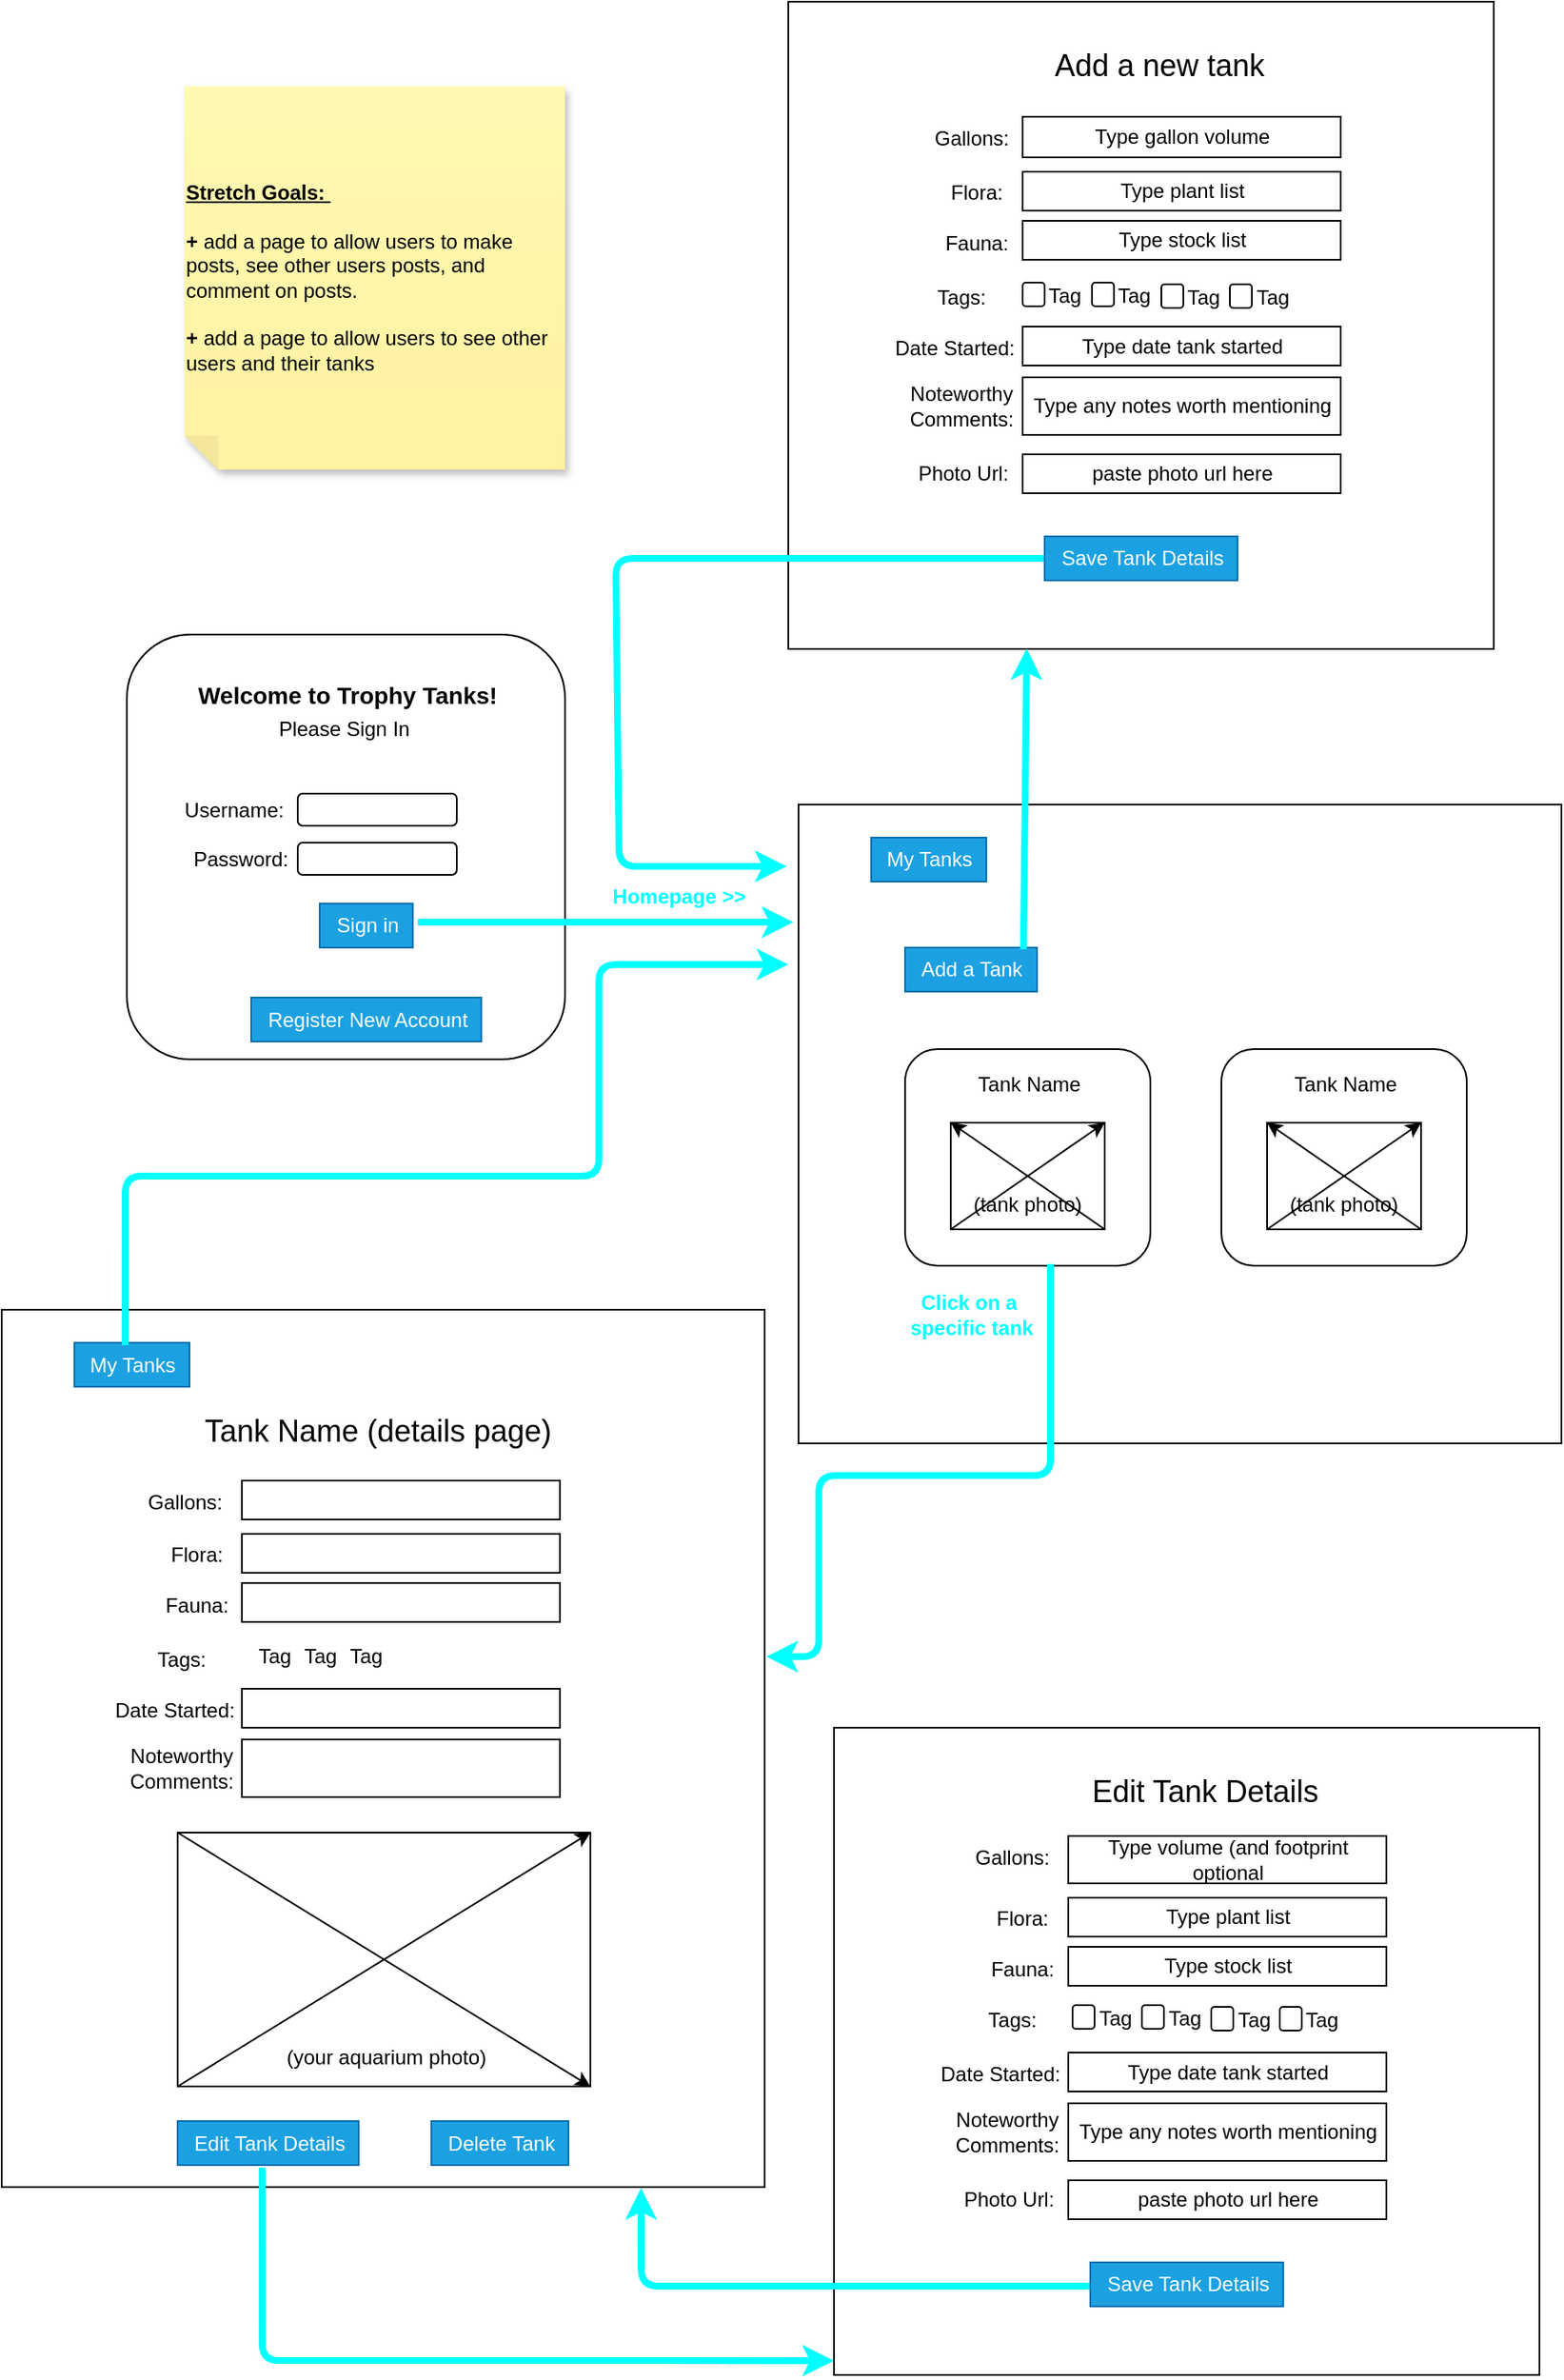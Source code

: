 <mxfile>
    <diagram id="K9KL7mLd6qrgiezUtdxG" name="Page-1">
        <mxGraphModel dx="726" dy="1615" grid="0" gridSize="10" guides="1" tooltips="1" connect="1" arrows="1" fold="1" page="1" pageScale="1" pageWidth="850" pageHeight="1100" background="#ffffff" math="0" shadow="0">
            <root>
                <mxCell id="0"/>
                <mxCell id="1" parent="0"/>
                <mxCell id="2" value="" style="whiteSpace=wrap;html=1;gradientColor=none;fillColor=#FFFFFF;rounded=1;shadow=0;perimeterSpacing=1;strokeColor=#000000;" parent="1" vertex="1">
                    <mxGeometry x="126" y="69" width="259" height="251" as="geometry"/>
                </mxCell>
                <mxCell id="3" value="Sign in" style="text;html=1;align=center;verticalAlign=middle;resizable=0;points=[];autosize=1;strokeColor=#006EAF;fillColor=#1ba1e2;fontColor=#ffffff;" parent="1" vertex="1">
                    <mxGeometry x="240" y="228" width="55" height="26" as="geometry"/>
                </mxCell>
                <mxCell id="4" value="Register New Account" style="text;html=1;align=center;verticalAlign=middle;resizable=0;points=[];autosize=1;strokeColor=#006EAF;fillColor=#1ba1e2;fontColor=#ffffff;" parent="1" vertex="1">
                    <mxGeometry x="199.5" y="283.5" width="136" height="26" as="geometry"/>
                </mxCell>
                <mxCell id="5" value="" style="whiteSpace=wrap;html=1;rounded=1;shadow=0;sketch=0;strokeColor=#000000;fontColor=#000000;fillColor=#FFFFFF;gradientColor=none;" parent="1" vertex="1">
                    <mxGeometry x="227" y="163" width="94" height="19" as="geometry"/>
                </mxCell>
                <mxCell id="6" value="Username:" style="text;html=1;align=center;verticalAlign=middle;resizable=0;points=[];autosize=1;strokeColor=none;fillColor=none;fontColor=#000000;" parent="1" vertex="1">
                    <mxGeometry x="150" y="159.5" width="77" height="26" as="geometry"/>
                </mxCell>
                <mxCell id="7" value="Password:" style="text;html=1;align=center;verticalAlign=middle;resizable=0;points=[];autosize=1;strokeColor=none;fillColor=none;fontColor=#000000;" parent="1" vertex="1">
                    <mxGeometry x="156" y="188.5" width="74" height="26" as="geometry"/>
                </mxCell>
                <mxCell id="8" value="" style="whiteSpace=wrap;html=1;rounded=1;shadow=0;sketch=0;strokeColor=#000000;fontColor=#000000;fillColor=#FFFFFF;gradientColor=none;" parent="1" vertex="1">
                    <mxGeometry x="227" y="192" width="94" height="19" as="geometry"/>
                </mxCell>
                <mxCell id="9" value="&lt;font style=&quot;font-size: 14px;&quot;&gt;&lt;b&gt;Welcome to Trophy Tanks!&lt;/b&gt;&lt;/font&gt;" style="text;html=1;align=center;verticalAlign=middle;resizable=0;points=[];autosize=1;strokeColor=none;fillColor=none;fontColor=#000000;" parent="1" vertex="1">
                    <mxGeometry x="158" y="90.5" width="195" height="29" as="geometry"/>
                </mxCell>
                <mxCell id="10" value="" style="whiteSpace=wrap;html=1;rounded=0;shadow=0;sketch=0;strokeColor=#000000;fontColor=#000000;fillColor=#FFFFFF;gradientColor=none;" parent="1" vertex="1">
                    <mxGeometry x="523" y="169.5" width="451" height="377.5" as="geometry"/>
                </mxCell>
                <mxCell id="11" value="My Tanks" style="text;html=1;align=center;verticalAlign=middle;resizable=0;points=[];autosize=1;strokeColor=#006EAF;fillColor=#1ba1e2;fontColor=#ffffff;" parent="1" vertex="1">
                    <mxGeometry x="566" y="189" width="68" height="26" as="geometry"/>
                </mxCell>
                <mxCell id="33" value="" style="whiteSpace=wrap;html=1;rounded=0;shadow=0;sketch=0;strokeColor=#000000;fontColor=#000000;fillColor=#FFFFFF;gradientColor=none;" parent="1" vertex="1">
                    <mxGeometry x="52" y="468" width="451" height="518.5" as="geometry"/>
                </mxCell>
                <mxCell id="34" value="My Tanks" style="text;html=1;align=center;verticalAlign=middle;resizable=0;points=[];autosize=1;strokeColor=#006EAF;fillColor=#1ba1e2;fontColor=#ffffff;" parent="1" vertex="1">
                    <mxGeometry x="95" y="487.5" width="68" height="26" as="geometry"/>
                </mxCell>
                <mxCell id="37" value="" style="whiteSpace=wrap;html=1;rounded=0;shadow=0;sketch=0;strokeColor=#000000;fontColor=#000000;fillColor=#FFFFFF;gradientColor=none;" parent="1" vertex="1">
                    <mxGeometry x="156" y="777" width="244" height="150" as="geometry"/>
                </mxCell>
                <mxCell id="38" value="" style="edgeStyle=none;orthogonalLoop=1;jettySize=auto;html=1;fontColor=#000000;exitX=0;exitY=0;exitDx=0;exitDy=0;entryX=1;entryY=1;entryDx=0;entryDy=0;" parent="1" source="37" target="37" edge="1">
                    <mxGeometry width="80" relative="1" as="geometry">
                        <mxPoint x="58" y="837" as="sourcePoint"/>
                        <mxPoint x="138" y="837" as="targetPoint"/>
                        <Array as="points"/>
                    </mxGeometry>
                </mxCell>
                <mxCell id="39" value="" style="edgeStyle=none;orthogonalLoop=1;jettySize=auto;html=1;fontColor=#000000;entryX=1;entryY=0;entryDx=0;entryDy=0;exitX=0;exitY=1;exitDx=0;exitDy=0;" parent="1" source="37" target="37" edge="1">
                    <mxGeometry width="80" relative="1" as="geometry">
                        <mxPoint x="58" y="837" as="sourcePoint"/>
                        <mxPoint x="138" y="837" as="targetPoint"/>
                        <Array as="points"/>
                    </mxGeometry>
                </mxCell>
                <mxCell id="40" value="(your aquarium photo)" style="text;html=1;align=center;verticalAlign=middle;resizable=0;points=[];autosize=1;strokeColor=none;fillColor=none;fontColor=#000000;" parent="1" vertex="1">
                    <mxGeometry x="210.5" y="897" width="136" height="26" as="geometry"/>
                </mxCell>
                <mxCell id="41" value="Edit Tank Details" style="text;html=1;align=center;verticalAlign=middle;resizable=0;points=[];autosize=1;strokeColor=#006EAF;fillColor=#1ba1e2;fontColor=#ffffff;" parent="1" vertex="1">
                    <mxGeometry x="156" y="947.5" width="107" height="26" as="geometry"/>
                </mxCell>
                <mxCell id="42" value="Flora:" style="text;html=1;align=center;verticalAlign=middle;resizable=0;points=[];autosize=1;strokeColor=none;fillColor=none;fontColor=#000000;" parent="1" vertex="1">
                    <mxGeometry x="142" y="600" width="49" height="26" as="geometry"/>
                </mxCell>
                <mxCell id="43" value="Fauna:" style="text;html=1;align=center;verticalAlign=middle;resizable=0;points=[];autosize=1;strokeColor=none;fillColor=none;fontColor=#000000;" parent="1" vertex="1">
                    <mxGeometry x="139" y="629.5" width="55" height="26" as="geometry"/>
                </mxCell>
                <mxCell id="44" value="" style="whiteSpace=wrap;html=1;rounded=0;shadow=0;sketch=0;strokeColor=#000000;fontColor=#000000;fillColor=#FFFFFF;gradientColor=none;" parent="1" vertex="1">
                    <mxGeometry x="194" y="600.5" width="188" height="23" as="geometry"/>
                </mxCell>
                <mxCell id="45" value="" style="whiteSpace=wrap;html=1;rounded=0;shadow=0;sketch=0;strokeColor=#000000;fontColor=#000000;fillColor=#FFFFFF;gradientColor=none;" parent="1" vertex="1">
                    <mxGeometry x="194" y="629.5" width="188" height="23" as="geometry"/>
                </mxCell>
                <mxCell id="46" value="Tags:" style="text;html=1;align=center;verticalAlign=middle;resizable=0;points=[];autosize=1;strokeColor=none;fillColor=none;fontColor=#000000;" parent="1" vertex="1">
                    <mxGeometry x="134" y="662" width="47" height="26" as="geometry"/>
                </mxCell>
                <mxCell id="48" value="Date Started:" style="text;html=1;align=center;verticalAlign=middle;resizable=0;points=[];autosize=1;strokeColor=none;fillColor=none;fontColor=#000000;" parent="1" vertex="1">
                    <mxGeometry x="109" y="692" width="89" height="26" as="geometry"/>
                </mxCell>
                <mxCell id="49" value="" style="whiteSpace=wrap;html=1;rounded=0;shadow=0;sketch=0;strokeColor=#000000;fontColor=#000000;fillColor=#FFFFFF;gradientColor=none;" parent="1" vertex="1">
                    <mxGeometry x="194" y="692" width="188" height="23" as="geometry"/>
                </mxCell>
                <mxCell id="50" value="Noteworthy&lt;br&gt;Comments:" style="text;html=1;align=center;verticalAlign=middle;resizable=0;points=[];autosize=1;strokeColor=none;fillColor=none;fontColor=#000000;" parent="1" vertex="1">
                    <mxGeometry x="118" y="718" width="79" height="41" as="geometry"/>
                </mxCell>
                <mxCell id="51" value="" style="whiteSpace=wrap;html=1;rounded=0;shadow=0;sketch=0;strokeColor=#000000;fontColor=#000000;fillColor=#FFFFFF;gradientColor=none;" parent="1" vertex="1">
                    <mxGeometry x="194" y="722" width="188" height="34" as="geometry"/>
                </mxCell>
                <mxCell id="53" value="" style="whiteSpace=wrap;html=1;rounded=1;shadow=0;sketch=0;strokeColor=#000000;fontColor=#000000;fillColor=#FFFFFF;gradientColor=none;" parent="1" vertex="1">
                    <mxGeometry x="586" y="314" width="145" height="128" as="geometry"/>
                </mxCell>
                <mxCell id="54" value="" style="whiteSpace=wrap;html=1;rounded=0;shadow=0;sketch=0;strokeColor=#000000;fontColor=#000000;fillColor=#FFFFFF;gradientColor=none;" parent="1" vertex="1">
                    <mxGeometry x="613" y="357.5" width="91" height="63" as="geometry"/>
                </mxCell>
                <mxCell id="55" value="Tank Name" style="text;html=1;align=center;verticalAlign=middle;resizable=0;points=[];autosize=1;strokeColor=none;fillColor=none;fontColor=#000000;" parent="1" vertex="1">
                    <mxGeometry x="619" y="322" width="79" height="26" as="geometry"/>
                </mxCell>
                <mxCell id="56" value="" style="edgeStyle=none;orthogonalLoop=1;jettySize=auto;html=1;fontColor=#000000;exitX=0;exitY=1;exitDx=0;exitDy=0;entryX=1;entryY=0;entryDx=0;entryDy=0;" parent="1" source="54" target="54" edge="1">
                    <mxGeometry width="80" relative="1" as="geometry">
                        <mxPoint x="574" y="339" as="sourcePoint"/>
                        <mxPoint x="654" y="339" as="targetPoint"/>
                        <Array as="points"/>
                    </mxGeometry>
                </mxCell>
                <mxCell id="57" value="" style="edgeStyle=none;orthogonalLoop=1;jettySize=auto;html=1;fontColor=#000000;exitX=1;exitY=1;exitDx=0;exitDy=0;entryX=0;entryY=0;entryDx=0;entryDy=0;" parent="1" source="54" target="54" edge="1">
                    <mxGeometry width="80" relative="1" as="geometry">
                        <mxPoint x="574" y="339" as="sourcePoint"/>
                        <mxPoint x="654" y="339" as="targetPoint"/>
                        <Array as="points"/>
                    </mxGeometry>
                </mxCell>
                <mxCell id="58" value="(tank photo)" style="text;strokeColor=none;align=center;fillColor=none;html=1;verticalAlign=middle;whiteSpace=wrap;rounded=0;shadow=0;sketch=0;fontColor=#000000;" parent="1" vertex="1">
                    <mxGeometry x="621" y="390.5" width="75" height="30" as="geometry"/>
                </mxCell>
                <mxCell id="59" value="" style="whiteSpace=wrap;html=1;rounded=1;shadow=0;sketch=0;strokeColor=#000000;fontColor=#000000;fillColor=#FFFFFF;gradientColor=none;" parent="1" vertex="1">
                    <mxGeometry x="773" y="314" width="145" height="128" as="geometry"/>
                </mxCell>
                <mxCell id="60" value="" style="whiteSpace=wrap;html=1;rounded=0;shadow=0;sketch=0;strokeColor=#000000;fontColor=#000000;fillColor=#FFFFFF;gradientColor=none;" parent="1" vertex="1">
                    <mxGeometry x="800" y="357.5" width="91" height="63" as="geometry"/>
                </mxCell>
                <mxCell id="61" value="Tank Name" style="text;html=1;align=center;verticalAlign=middle;resizable=0;points=[];autosize=1;strokeColor=none;fillColor=none;fontColor=#000000;" parent="1" vertex="1">
                    <mxGeometry x="806" y="322" width="79" height="26" as="geometry"/>
                </mxCell>
                <mxCell id="62" value="" style="edgeStyle=none;orthogonalLoop=1;jettySize=auto;html=1;fontColor=#000000;exitX=0;exitY=1;exitDx=0;exitDy=0;entryX=1;entryY=0;entryDx=0;entryDy=0;" parent="1" source="60" target="60" edge="1">
                    <mxGeometry width="80" relative="1" as="geometry">
                        <mxPoint x="761" y="339" as="sourcePoint"/>
                        <mxPoint x="841" y="339" as="targetPoint"/>
                        <Array as="points"/>
                    </mxGeometry>
                </mxCell>
                <mxCell id="63" value="" style="edgeStyle=none;orthogonalLoop=1;jettySize=auto;html=1;fontColor=#000000;exitX=1;exitY=1;exitDx=0;exitDy=0;entryX=0;entryY=0;entryDx=0;entryDy=0;" parent="1" source="60" target="60" edge="1">
                    <mxGeometry width="80" relative="1" as="geometry">
                        <mxPoint x="761" y="339" as="sourcePoint"/>
                        <mxPoint x="841" y="339" as="targetPoint"/>
                        <Array as="points"/>
                    </mxGeometry>
                </mxCell>
                <mxCell id="64" value="(tank photo)" style="text;strokeColor=none;align=center;fillColor=none;html=1;verticalAlign=middle;whiteSpace=wrap;rounded=0;shadow=0;sketch=0;fontColor=#000000;" parent="1" vertex="1">
                    <mxGeometry x="808" y="390.5" width="75" height="30" as="geometry"/>
                </mxCell>
                <mxCell id="65" value="&lt;font style=&quot;font-size: 12px;&quot;&gt;Please Sign In&lt;/font&gt;" style="text;html=1;align=center;verticalAlign=middle;resizable=0;points=[];autosize=1;strokeColor=none;fillColor=none;fontSize=14;fontColor=#000000;" parent="1" vertex="1">
                    <mxGeometry x="206" y="109.5" width="95" height="29" as="geometry"/>
                </mxCell>
                <mxCell id="67" value="" style="edgeStyle=none;orthogonalLoop=1;jettySize=auto;html=1;fontSize=12;fontColor=#000000;exitX=1.055;exitY=0.423;exitDx=0;exitDy=0;exitPerimeter=0;strokeWidth=4;fillColor=#b0e3e6;strokeColor=#00FFFF;" parent="1" source="3" edge="1">
                    <mxGeometry width="80" relative="1" as="geometry">
                        <mxPoint x="435" y="351" as="sourcePoint"/>
                        <mxPoint x="520" y="239" as="targetPoint"/>
                        <Array as="points"/>
                    </mxGeometry>
                </mxCell>
                <mxCell id="68" value="&lt;font color=&quot;#00ffff&quot;&gt;&lt;b&gt;Homepage &amp;gt;&amp;gt;&lt;/b&gt;&lt;/font&gt;" style="text;html=1;align=center;verticalAlign=middle;resizable=0;points=[];autosize=1;strokeColor=none;fillColor=none;fontSize=12;fontColor=#000000;" parent="1" vertex="1">
                    <mxGeometry x="403" y="211" width="97" height="26" as="geometry"/>
                </mxCell>
                <mxCell id="69" value="" style="edgeStyle=none;orthogonalLoop=1;jettySize=auto;html=1;strokeColor=#00FFFF;strokeWidth=4;fontSize=12;fontColor=#00FFFF;exitX=0.593;exitY=0.992;exitDx=0;exitDy=0;exitPerimeter=0;" parent="1" source="53" edge="1">
                    <mxGeometry width="80" relative="1" as="geometry">
                        <mxPoint x="435" y="493" as="sourcePoint"/>
                        <mxPoint x="504" y="673" as="targetPoint"/>
                        <Array as="points">
                            <mxPoint x="672" y="566"/>
                            <mxPoint x="535" y="566"/>
                            <mxPoint x="535" y="673"/>
                        </Array>
                    </mxGeometry>
                </mxCell>
                <mxCell id="70" value="&lt;b&gt;Click on a&amp;nbsp;&lt;br&gt;specific tank&lt;/b&gt;" style="text;html=1;align=center;verticalAlign=middle;resizable=0;points=[];autosize=1;strokeColor=none;fillColor=none;fontSize=12;fontColor=#00FFFF;" parent="1" vertex="1">
                    <mxGeometry x="579" y="450" width="91" height="41" as="geometry"/>
                </mxCell>
                <mxCell id="71" value="Delete Tank" style="text;html=1;align=center;verticalAlign=middle;resizable=0;points=[];autosize=1;strokeColor=#006EAF;fillColor=#1ba1e2;fontColor=#ffffff;" parent="1" vertex="1">
                    <mxGeometry x="306" y="947.5" width="81" height="26" as="geometry"/>
                </mxCell>
                <mxCell id="72" value="Add a Tank" style="text;html=1;align=center;verticalAlign=middle;resizable=0;points=[];autosize=1;strokeColor=#006EAF;fillColor=#1ba1e2;fontColor=#ffffff;" parent="1" vertex="1">
                    <mxGeometry x="586" y="254" width="78" height="26" as="geometry"/>
                </mxCell>
                <mxCell id="73" value="" style="edgeStyle=none;orthogonalLoop=1;jettySize=auto;html=1;strokeColor=#00FFFF;strokeWidth=4;fontSize=12;fontColor=#00FFFF;exitX=0.441;exitY=0.058;exitDx=0;exitDy=0;exitPerimeter=0;" parent="1" source="34" edge="1">
                    <mxGeometry width="80" relative="1" as="geometry">
                        <mxPoint x="435" y="574" as="sourcePoint"/>
                        <mxPoint x="517" y="264" as="targetPoint"/>
                        <Array as="points">
                            <mxPoint x="125" y="389"/>
                            <mxPoint x="405" y="389"/>
                            <mxPoint x="405" y="264"/>
                        </Array>
                    </mxGeometry>
                </mxCell>
                <mxCell id="74" value="" style="whiteSpace=wrap;html=1;rounded=0;shadow=0;sketch=0;strokeColor=#000000;fontColor=#000000;fillColor=#FFFFFF;gradientColor=none;" parent="1" vertex="1">
                    <mxGeometry x="517" y="-305" width="417" height="382.5" as="geometry"/>
                </mxCell>
                <mxCell id="82" value="Save Tank Details" style="text;html=1;align=center;verticalAlign=middle;resizable=0;points=[];autosize=1;strokeColor=#006EAF;fillColor=#1ba1e2;fontColor=#ffffff;" parent="1" vertex="1">
                    <mxGeometry x="668.5" y="11" width="114" height="26" as="geometry"/>
                </mxCell>
                <mxCell id="94" value="&lt;font style=&quot;font-size: 18px;&quot;&gt;Add a new tank&lt;/font&gt;" style="text;html=1;align=center;verticalAlign=middle;resizable=0;points=[];autosize=1;strokeColor=none;fillColor=none;fontSize=14;fontColor=#000000;" parent="1" vertex="1">
                    <mxGeometry x="664.5" y="-284" width="142" height="34" as="geometry"/>
                </mxCell>
                <mxCell id="95" value="" style="whiteSpace=wrap;html=1;rounded=0;shadow=0;sketch=0;strokeColor=#000000;fontColor=#000000;fillColor=#FFFFFF;gradientColor=none;" parent="1" vertex="1">
                    <mxGeometry x="194" y="569" width="188" height="23" as="geometry"/>
                </mxCell>
                <mxCell id="96" value="Gallons:" style="text;html=1;align=center;verticalAlign=middle;resizable=0;points=[];autosize=1;strokeColor=none;fillColor=none;fontColor=#000000;" parent="1" vertex="1">
                    <mxGeometry x="129" y="569" width="62" height="26" as="geometry"/>
                </mxCell>
                <mxCell id="97" value="Flora:" style="text;html=1;align=center;verticalAlign=middle;resizable=0;points=[];autosize=1;strokeColor=none;fillColor=none;fontColor=#000000;" parent="1" vertex="1">
                    <mxGeometry x="603.5" y="-205" width="49" height="26" as="geometry"/>
                </mxCell>
                <mxCell id="98" value="Fauna:" style="text;html=1;align=center;verticalAlign=middle;resizable=0;points=[];autosize=1;strokeColor=none;fillColor=none;fontColor=#000000;" parent="1" vertex="1">
                    <mxGeometry x="600.5" y="-175.5" width="55" height="26" as="geometry"/>
                </mxCell>
                <mxCell id="99" value="Type plant list" style="whiteSpace=wrap;html=1;rounded=0;shadow=0;sketch=0;strokeColor=#000000;fontColor=#000000;fillColor=#FFFFFF;gradientColor=none;" parent="1" vertex="1">
                    <mxGeometry x="655.5" y="-204.5" width="188" height="23" as="geometry"/>
                </mxCell>
                <mxCell id="100" value="Type stock list" style="whiteSpace=wrap;html=1;rounded=0;shadow=0;sketch=0;strokeColor=#000000;fontColor=#000000;fillColor=#FFFFFF;gradientColor=none;" parent="1" vertex="1">
                    <mxGeometry x="655.5" y="-175.5" width="188" height="23" as="geometry"/>
                </mxCell>
                <mxCell id="101" value="Tags:" style="text;html=1;align=center;verticalAlign=middle;resizable=0;points=[];autosize=1;strokeColor=none;fillColor=none;fontColor=#000000;" parent="1" vertex="1">
                    <mxGeometry x="595.5" y="-143" width="47" height="26" as="geometry"/>
                </mxCell>
                <mxCell id="103" value="Date Started:" style="text;html=1;align=center;verticalAlign=middle;resizable=0;points=[];autosize=1;strokeColor=none;fillColor=none;fontColor=#000000;" parent="1" vertex="1">
                    <mxGeometry x="570.5" y="-113" width="89" height="26" as="geometry"/>
                </mxCell>
                <mxCell id="104" value="Type date tank started" style="whiteSpace=wrap;html=1;rounded=0;shadow=0;sketch=0;strokeColor=#000000;fontColor=#000000;fillColor=#FFFFFF;gradientColor=none;" parent="1" vertex="1">
                    <mxGeometry x="655.5" y="-113" width="188" height="23" as="geometry"/>
                </mxCell>
                <mxCell id="105" value="Noteworthy&lt;br&gt;Comments:" style="text;html=1;align=center;verticalAlign=middle;resizable=0;points=[];autosize=1;strokeColor=none;fillColor=none;fontColor=#000000;" parent="1" vertex="1">
                    <mxGeometry x="579.5" y="-87" width="79" height="41" as="geometry"/>
                </mxCell>
                <mxCell id="106" value="Type any notes worth mentioning" style="whiteSpace=wrap;html=1;rounded=0;shadow=0;sketch=0;strokeColor=#000000;fontColor=#000000;fillColor=#FFFFFF;gradientColor=none;" parent="1" vertex="1">
                    <mxGeometry x="655.5" y="-83" width="188" height="34" as="geometry"/>
                </mxCell>
                <mxCell id="107" value="Type gallon volume" style="whiteSpace=wrap;html=1;rounded=0;shadow=0;sketch=0;strokeColor=#000000;fontColor=#000000;fillColor=#FFFFFF;gradientColor=none;" parent="1" vertex="1">
                    <mxGeometry x="655.5" y="-237" width="188" height="24" as="geometry"/>
                </mxCell>
                <mxCell id="108" value="Gallons:" style="text;html=1;align=center;verticalAlign=middle;resizable=0;points=[];autosize=1;strokeColor=none;fillColor=none;fontColor=#000000;" parent="1" vertex="1">
                    <mxGeometry x="593.5" y="-237" width="62" height="26" as="geometry"/>
                </mxCell>
                <mxCell id="109" value="Photo Url:" style="text;html=1;align=center;verticalAlign=middle;resizable=0;points=[];autosize=1;strokeColor=none;fillColor=none;fontColor=#000000;" parent="1" vertex="1">
                    <mxGeometry x="584.5" y="-39" width="71" height="26" as="geometry"/>
                </mxCell>
                <mxCell id="110" value="paste photo url here" style="whiteSpace=wrap;html=1;rounded=0;shadow=0;sketch=0;strokeColor=#000000;fontColor=#000000;fillColor=#FFFFFF;gradientColor=none;" parent="1" vertex="1">
                    <mxGeometry x="655.5" y="-37.5" width="188" height="23" as="geometry"/>
                </mxCell>
                <mxCell id="111" value="" style="edgeStyle=none;orthogonalLoop=1;jettySize=auto;html=1;strokeColor=#00FFFF;strokeWidth=4;fontSize=18;fontColor=#00FFFF;exitX=0.897;exitY=0.038;exitDx=0;exitDy=0;exitPerimeter=0;entryX=0.338;entryY=0.999;entryDx=0;entryDy=0;entryPerimeter=0;" parent="1" source="72" target="74" edge="1">
                    <mxGeometry width="80" relative="1" as="geometry">
                        <mxPoint x="571" y="131" as="sourcePoint"/>
                        <mxPoint x="651" y="131" as="targetPoint"/>
                        <Array as="points"/>
                    </mxGeometry>
                </mxCell>
                <mxCell id="112" value="" style="edgeStyle=none;orthogonalLoop=1;jettySize=auto;html=1;strokeColor=#00FFFF;strokeWidth=4;fontSize=18;fontColor=#00FFFF;exitX=-0.004;exitY=0.5;exitDx=0;exitDy=0;exitPerimeter=0;" parent="1" source="82" edge="1">
                    <mxGeometry width="80" relative="1" as="geometry">
                        <mxPoint x="571" y="131" as="sourcePoint"/>
                        <mxPoint x="516" y="206" as="targetPoint"/>
                        <Array as="points">
                            <mxPoint x="415" y="24"/>
                            <mxPoint x="417" y="206"/>
                        </Array>
                    </mxGeometry>
                </mxCell>
                <mxCell id="113" value="" style="whiteSpace=wrap;html=1;rounded=0;shadow=0;sketch=0;strokeColor=#000000;fontColor=#000000;fillColor=#FFFFFF;gradientColor=none;" parent="1" vertex="1">
                    <mxGeometry x="544" y="715" width="417" height="382.5" as="geometry"/>
                </mxCell>
                <mxCell id="114" value="Save Tank Details" style="text;html=1;align=center;verticalAlign=middle;resizable=0;points=[];autosize=1;strokeColor=#006EAF;fillColor=#1ba1e2;fontColor=#ffffff;" parent="1" vertex="1">
                    <mxGeometry x="695.5" y="1031" width="114" height="26" as="geometry"/>
                </mxCell>
                <mxCell id="115" value="&lt;font style=&quot;font-size: 18px;&quot;&gt;Edit Tank Details&lt;/font&gt;" style="text;html=1;align=center;verticalAlign=middle;resizable=0;points=[];autosize=1;strokeColor=none;fillColor=none;fontSize=14;fontColor=#000000;" parent="1" vertex="1">
                    <mxGeometry x="686.5" y="736" width="152" height="34" as="geometry"/>
                </mxCell>
                <mxCell id="116" value="Flora:" style="text;html=1;align=center;verticalAlign=middle;resizable=0;points=[];autosize=1;strokeColor=none;fillColor=none;fontColor=#000000;" parent="1" vertex="1">
                    <mxGeometry x="630.5" y="815" width="49" height="26" as="geometry"/>
                </mxCell>
                <mxCell id="117" value="Fauna:" style="text;html=1;align=center;verticalAlign=middle;resizable=0;points=[];autosize=1;strokeColor=none;fillColor=none;fontColor=#000000;" parent="1" vertex="1">
                    <mxGeometry x="627.5" y="844.5" width="55" height="26" as="geometry"/>
                </mxCell>
                <mxCell id="118" value="Type plant list" style="whiteSpace=wrap;html=1;rounded=0;shadow=0;sketch=0;strokeColor=#000000;fontColor=#000000;fillColor=#FFFFFF;gradientColor=none;" parent="1" vertex="1">
                    <mxGeometry x="682.5" y="815.5" width="188" height="23" as="geometry"/>
                </mxCell>
                <mxCell id="119" value="Type stock list" style="whiteSpace=wrap;html=1;rounded=0;shadow=0;sketch=0;strokeColor=#000000;fontColor=#000000;fillColor=#FFFFFF;gradientColor=none;" parent="1" vertex="1">
                    <mxGeometry x="682.5" y="844.5" width="188" height="23" as="geometry"/>
                </mxCell>
                <mxCell id="122" value="Date Started:" style="text;html=1;align=center;verticalAlign=middle;resizable=0;points=[];autosize=1;strokeColor=none;fillColor=none;fontColor=#000000;" parent="1" vertex="1">
                    <mxGeometry x="597.5" y="907" width="89" height="26" as="geometry"/>
                </mxCell>
                <mxCell id="123" value="Type date tank started" style="whiteSpace=wrap;html=1;rounded=0;shadow=0;sketch=0;strokeColor=#000000;fontColor=#000000;fillColor=#FFFFFF;gradientColor=none;" parent="1" vertex="1">
                    <mxGeometry x="682.5" y="907" width="188" height="23" as="geometry"/>
                </mxCell>
                <mxCell id="124" value="Noteworthy&lt;br&gt;Comments:" style="text;html=1;align=center;verticalAlign=middle;resizable=0;points=[];autosize=1;strokeColor=none;fillColor=none;fontColor=#000000;" parent="1" vertex="1">
                    <mxGeometry x="606.5" y="933" width="79" height="41" as="geometry"/>
                </mxCell>
                <mxCell id="125" value="Type any notes worth mentioning" style="whiteSpace=wrap;html=1;rounded=0;shadow=0;sketch=0;strokeColor=#000000;fontColor=#000000;fillColor=#FFFFFF;gradientColor=none;" parent="1" vertex="1">
                    <mxGeometry x="682.5" y="937" width="188" height="34" as="geometry"/>
                </mxCell>
                <mxCell id="126" value="Type volume (and footprint optional" style="whiteSpace=wrap;html=1;rounded=0;shadow=0;sketch=0;strokeColor=#000000;fontColor=#000000;fillColor=#FFFFFF;gradientColor=none;" parent="1" vertex="1">
                    <mxGeometry x="682.5" y="779" width="188" height="28" as="geometry"/>
                </mxCell>
                <mxCell id="127" value="Gallons:" style="text;html=1;align=center;verticalAlign=middle;resizable=0;points=[];autosize=1;strokeColor=none;fillColor=none;fontColor=#000000;" parent="1" vertex="1">
                    <mxGeometry x="617.5" y="779" width="62" height="26" as="geometry"/>
                </mxCell>
                <mxCell id="128" value="Photo Url:" style="text;html=1;align=center;verticalAlign=middle;resizable=0;points=[];autosize=1;strokeColor=none;fillColor=none;fontColor=#000000;" parent="1" vertex="1">
                    <mxGeometry x="611.5" y="981" width="71" height="26" as="geometry"/>
                </mxCell>
                <mxCell id="129" value="paste photo url here" style="whiteSpace=wrap;html=1;rounded=0;shadow=0;sketch=0;strokeColor=#000000;fontColor=#000000;fillColor=#FFFFFF;gradientColor=none;" parent="1" vertex="1">
                    <mxGeometry x="682.5" y="982.5" width="188" height="23" as="geometry"/>
                </mxCell>
                <mxCell id="130" value="&lt;font style=&quot;font-size: 18px;&quot;&gt;Tank Name (details page)&lt;/font&gt;" style="text;html=1;align=center;verticalAlign=middle;resizable=0;points=[];autosize=1;strokeColor=none;fillColor=none;fontSize=14;fontColor=#000000;" parent="1" vertex="1">
                    <mxGeometry x="162.5" y="523" width="223" height="34" as="geometry"/>
                </mxCell>
                <mxCell id="133" value="" style="edgeStyle=none;orthogonalLoop=1;jettySize=auto;html=1;strokeColor=#00FFFF;strokeWidth=4;fontSize=18;fontColor=#00FFFF;exitX=0.467;exitY=1.058;exitDx=0;exitDy=0;exitPerimeter=0;entryX=0;entryY=0.978;entryDx=0;entryDy=0;entryPerimeter=0;" parent="1" source="41" target="113" edge="1">
                    <mxGeometry width="80" relative="1" as="geometry">
                        <mxPoint x="570" y="909" as="sourcePoint"/>
                        <mxPoint x="650" y="909" as="targetPoint"/>
                        <Array as="points">
                            <mxPoint x="206" y="1089"/>
                        </Array>
                    </mxGeometry>
                </mxCell>
                <mxCell id="134" value="" style="edgeStyle=none;orthogonalLoop=1;jettySize=auto;html=1;strokeColor=#00FFFF;strokeWidth=4;fontSize=18;fontColor=#00FFFF;entryX=0.838;entryY=1.001;entryDx=0;entryDy=0;entryPerimeter=0;exitX=-0.004;exitY=0.538;exitDx=0;exitDy=0;exitPerimeter=0;" parent="1" source="114" target="33" edge="1">
                    <mxGeometry width="80" relative="1" as="geometry">
                        <mxPoint x="513" y="1028" as="sourcePoint"/>
                        <mxPoint x="650" y="909" as="targetPoint"/>
                        <Array as="points">
                            <mxPoint x="430" y="1045"/>
                        </Array>
                    </mxGeometry>
                </mxCell>
                <mxCell id="189" value="&lt;div style=&quot;text-align: left;&quot;&gt;&lt;span style=&quot;background-color: initial;&quot;&gt;&lt;b&gt;&lt;u&gt;Stretch Goals:&amp;nbsp;&lt;/u&gt;&lt;/b&gt;&lt;/span&gt;&lt;/div&gt;&lt;div style=&quot;text-align: left;&quot;&gt;&lt;span style=&quot;background-color: initial;&quot;&gt;&lt;br&gt;&lt;/span&gt;&lt;/div&gt;&lt;div style=&quot;text-align: left;&quot;&gt;&lt;span style=&quot;background-color: initial;&quot;&gt;&lt;b&gt;+&lt;/b&gt; add a page to allow users to make posts, see other users posts, and comment on posts.&lt;/span&gt;&lt;/div&gt;&lt;div style=&quot;text-align: left;&quot;&gt;&lt;span style=&quot;background-color: initial;&quot;&gt;&lt;br&gt;&lt;/span&gt;&lt;/div&gt;&lt;div style=&quot;text-align: left;&quot;&gt;&lt;b&gt;+&lt;/b&gt;&amp;nbsp;add a page to allow users to see other users and their tanks&lt;span style=&quot;background-color: initial;&quot;&gt;&lt;br&gt;&lt;/span&gt;&lt;/div&gt;" style="shape=note;whiteSpace=wrap;html=1;backgroundOutline=1;fontColor=#000000;darkOpacity=0.05;fillColor=#FFF9B2;strokeColor=none;fillStyle=solid;direction=west;gradientDirection=north;gradientColor=#FFF2A1;shadow=1;size=20;pointerEvents=1;" vertex="1" parent="1">
                    <mxGeometry x="160" y="-255" width="225" height="226.5" as="geometry"/>
                </mxCell>
                <mxCell id="190" value="" style="whiteSpace=wrap;html=1;fillColor=#FFFFFF;rounded=1;strokeColor=#000000;" vertex="1" parent="1">
                    <mxGeometry x="696.5" y="-139" width="13" height="14" as="geometry"/>
                </mxCell>
                <mxCell id="192" value="&lt;font color=&quot;#000000&quot;&gt;Tag&lt;/font&gt;" style="text;html=1;align=center;verticalAlign=middle;resizable=0;points=[];autosize=1;strokeColor=none;fillColor=none;" vertex="1" parent="1">
                    <mxGeometry x="702.5" y="-144" width="37" height="26" as="geometry"/>
                </mxCell>
                <mxCell id="194" value="" style="whiteSpace=wrap;html=1;fillColor=#FFFFFF;rounded=1;strokeColor=#000000;" vertex="1" parent="1">
                    <mxGeometry x="737.5" y="-138" width="13" height="14" as="geometry"/>
                </mxCell>
                <mxCell id="195" value="&lt;font color=&quot;#000000&quot;&gt;Tag&lt;/font&gt;" style="text;html=1;align=center;verticalAlign=middle;resizable=0;points=[];autosize=1;strokeColor=none;fillColor=none;" vertex="1" parent="1">
                    <mxGeometry x="743.5" y="-143" width="37" height="26" as="geometry"/>
                </mxCell>
                <mxCell id="198" value="" style="whiteSpace=wrap;html=1;fillColor=#FFFFFF;rounded=1;strokeColor=#000000;" vertex="1" parent="1">
                    <mxGeometry x="655.5" y="-139" width="13" height="14" as="geometry"/>
                </mxCell>
                <mxCell id="199" value="&lt;font color=&quot;#000000&quot;&gt;Tag&lt;/font&gt;" style="text;html=1;align=center;verticalAlign=middle;resizable=0;points=[];autosize=1;strokeColor=none;fillColor=none;" vertex="1" parent="1">
                    <mxGeometry x="661.5" y="-144" width="37" height="26" as="geometry"/>
                </mxCell>
                <mxCell id="200" value="" style="whiteSpace=wrap;html=1;fillColor=#FFFFFF;rounded=1;strokeColor=#000000;" vertex="1" parent="1">
                    <mxGeometry x="778" y="-138" width="13" height="14" as="geometry"/>
                </mxCell>
                <mxCell id="201" value="&lt;font color=&quot;#000000&quot;&gt;Tag&lt;/font&gt;" style="text;html=1;align=center;verticalAlign=middle;resizable=0;points=[];autosize=1;strokeColor=none;fillColor=none;" vertex="1" parent="1">
                    <mxGeometry x="784" y="-143" width="37" height="26" as="geometry"/>
                </mxCell>
                <mxCell id="202" value="Tags:" style="text;html=1;align=center;verticalAlign=middle;resizable=0;points=[];autosize=1;strokeColor=none;fillColor=none;fontColor=#000000;" vertex="1" parent="1">
                    <mxGeometry x="625" y="875" width="47" height="26" as="geometry"/>
                </mxCell>
                <mxCell id="203" value="" style="whiteSpace=wrap;html=1;fillColor=#FFFFFF;rounded=1;strokeColor=#000000;" vertex="1" parent="1">
                    <mxGeometry x="726" y="879" width="13" height="14" as="geometry"/>
                </mxCell>
                <mxCell id="204" value="&lt;font color=&quot;#000000&quot;&gt;Tag&lt;/font&gt;" style="text;html=1;align=center;verticalAlign=middle;resizable=0;points=[];autosize=1;strokeColor=none;fillColor=none;" vertex="1" parent="1">
                    <mxGeometry x="732" y="874" width="37" height="26" as="geometry"/>
                </mxCell>
                <mxCell id="205" value="" style="whiteSpace=wrap;html=1;fillColor=#FFFFFF;rounded=1;strokeColor=#000000;" vertex="1" parent="1">
                    <mxGeometry x="767" y="880" width="13" height="14" as="geometry"/>
                </mxCell>
                <mxCell id="206" value="&lt;font color=&quot;#000000&quot;&gt;Tag&lt;/font&gt;" style="text;html=1;align=center;verticalAlign=middle;resizable=0;points=[];autosize=1;strokeColor=none;fillColor=none;" vertex="1" parent="1">
                    <mxGeometry x="773" y="875" width="37" height="26" as="geometry"/>
                </mxCell>
                <mxCell id="207" value="" style="whiteSpace=wrap;html=1;fillColor=#FFFFFF;rounded=1;strokeColor=#000000;" vertex="1" parent="1">
                    <mxGeometry x="685" y="879" width="13" height="14" as="geometry"/>
                </mxCell>
                <mxCell id="208" value="&lt;font color=&quot;#000000&quot;&gt;Tag&lt;/font&gt;" style="text;html=1;align=center;verticalAlign=middle;resizable=0;points=[];autosize=1;strokeColor=none;fillColor=none;" vertex="1" parent="1">
                    <mxGeometry x="691" y="874" width="37" height="26" as="geometry"/>
                </mxCell>
                <mxCell id="209" value="" style="whiteSpace=wrap;html=1;fillColor=#FFFFFF;rounded=1;strokeColor=#000000;" vertex="1" parent="1">
                    <mxGeometry x="807.5" y="880" width="13" height="14" as="geometry"/>
                </mxCell>
                <mxCell id="210" value="&lt;font color=&quot;#000000&quot;&gt;Tag&lt;/font&gt;" style="text;html=1;align=center;verticalAlign=middle;resizable=0;points=[];autosize=1;strokeColor=none;fillColor=none;" vertex="1" parent="1">
                    <mxGeometry x="813.5" y="875" width="37" height="26" as="geometry"/>
                </mxCell>
                <mxCell id="212" value="Tag" style="text;html=1;align=center;verticalAlign=middle;resizable=0;points=[];autosize=1;strokeColor=none;fillColor=none;fontColor=#000000;" vertex="1" parent="1">
                    <mxGeometry x="194" y="660" width="37" height="26" as="geometry"/>
                </mxCell>
                <mxCell id="213" value="Tag" style="text;html=1;align=center;verticalAlign=middle;resizable=0;points=[];autosize=1;strokeColor=none;fillColor=none;fontColor=#000000;" vertex="1" parent="1">
                    <mxGeometry x="221" y="660" width="37" height="26" as="geometry"/>
                </mxCell>
                <mxCell id="214" value="Tag" style="text;html=1;align=center;verticalAlign=middle;resizable=0;points=[];autosize=1;strokeColor=none;fillColor=none;fontColor=#000000;" vertex="1" parent="1">
                    <mxGeometry x="248" y="660" width="37" height="26" as="geometry"/>
                </mxCell>
            </root>
        </mxGraphModel>
    </diagram>
</mxfile>